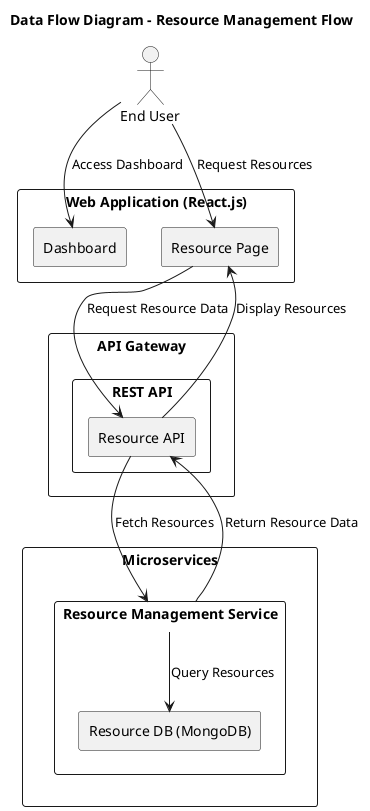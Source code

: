 @startuml resource-management-flow-diagram
title Data Flow Diagram - Resource Management Flow

actor "End User" as User

rectangle "Web Application (React.js)" {
    rectangle "Dashboard"
    rectangle "Resource Page"
}

rectangle "API Gateway" {
    rectangle "REST API" {
        rectangle "Resource API"
    }
}

rectangle "Microservices" {
    rectangle "Resource Management Service" {
        rectangle "Resource DB (MongoDB)"
    }
}

User --> "Dashboard" : Access Dashboard
User --> "Resource Page" : Request Resources
"Resource Page" --> "Resource API" : Request Resource Data
"Resource API" --> "Resource Management Service" : Fetch Resources
"Resource Management Service" --> "Resource DB (MongoDB)" : Query Resources
"Resource Management Service" --> "Resource API" : Return Resource Data
"Resource API" --> "Resource Page" : Display Resources

@enduml